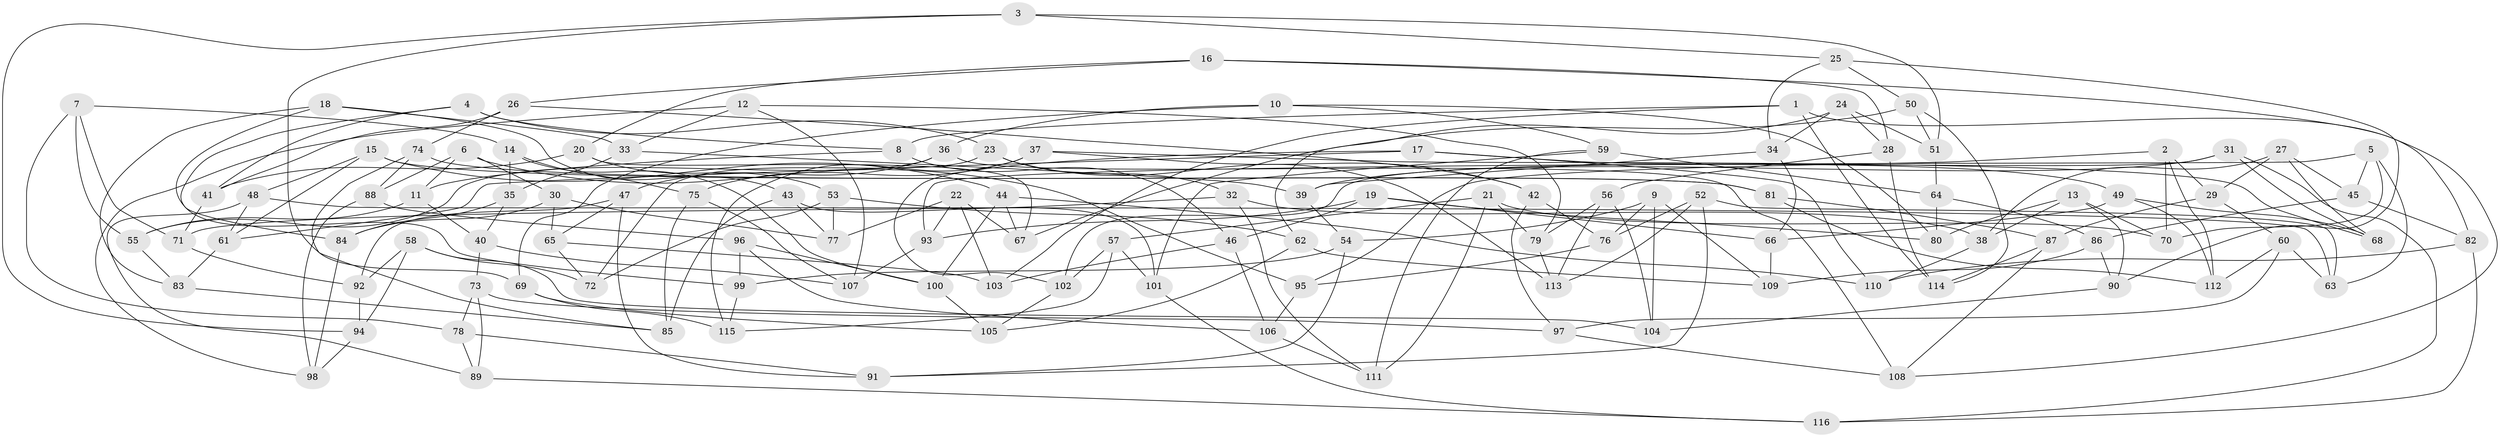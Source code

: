 // Generated by graph-tools (version 1.1) at 2025/03/03/09/25 03:03:06]
// undirected, 116 vertices, 232 edges
graph export_dot {
graph [start="1"]
  node [color=gray90,style=filled];
  1;
  2;
  3;
  4;
  5;
  6;
  7;
  8;
  9;
  10;
  11;
  12;
  13;
  14;
  15;
  16;
  17;
  18;
  19;
  20;
  21;
  22;
  23;
  24;
  25;
  26;
  27;
  28;
  29;
  30;
  31;
  32;
  33;
  34;
  35;
  36;
  37;
  38;
  39;
  40;
  41;
  42;
  43;
  44;
  45;
  46;
  47;
  48;
  49;
  50;
  51;
  52;
  53;
  54;
  55;
  56;
  57;
  58;
  59;
  60;
  61;
  62;
  63;
  64;
  65;
  66;
  67;
  68;
  69;
  70;
  71;
  72;
  73;
  74;
  75;
  76;
  77;
  78;
  79;
  80;
  81;
  82;
  83;
  84;
  85;
  86;
  87;
  88;
  89;
  90;
  91;
  92;
  93;
  94;
  95;
  96;
  97;
  98;
  99;
  100;
  101;
  102;
  103;
  104;
  105;
  106;
  107;
  108;
  109;
  110;
  111;
  112;
  113;
  114;
  115;
  116;
  1 -- 103;
  1 -- 8;
  1 -- 114;
  1 -- 108;
  2 -- 70;
  2 -- 112;
  2 -- 95;
  2 -- 29;
  3 -- 25;
  3 -- 51;
  3 -- 94;
  3 -- 69;
  4 -- 23;
  4 -- 41;
  4 -- 8;
  4 -- 84;
  5 -- 93;
  5 -- 63;
  5 -- 45;
  5 -- 70;
  6 -- 88;
  6 -- 30;
  6 -- 95;
  6 -- 11;
  7 -- 55;
  7 -- 78;
  7 -- 71;
  7 -- 14;
  8 -- 46;
  8 -- 11;
  9 -- 76;
  9 -- 54;
  9 -- 104;
  9 -- 109;
  10 -- 69;
  10 -- 59;
  10 -- 80;
  10 -- 36;
  11 -- 55;
  11 -- 40;
  12 -- 98;
  12 -- 79;
  12 -- 107;
  12 -- 33;
  13 -- 70;
  13 -- 80;
  13 -- 38;
  13 -- 90;
  14 -- 75;
  14 -- 35;
  14 -- 100;
  15 -- 61;
  15 -- 81;
  15 -- 44;
  15 -- 48;
  16 -- 82;
  16 -- 26;
  16 -- 28;
  16 -- 20;
  17 -- 49;
  17 -- 102;
  17 -- 110;
  17 -- 61;
  18 -- 99;
  18 -- 33;
  18 -- 43;
  18 -- 83;
  19 -- 66;
  19 -- 80;
  19 -- 93;
  19 -- 46;
  20 -- 67;
  20 -- 41;
  20 -- 53;
  21 -- 79;
  21 -- 111;
  21 -- 57;
  21 -- 70;
  22 -- 67;
  22 -- 93;
  22 -- 103;
  22 -- 77;
  23 -- 32;
  23 -- 72;
  23 -- 113;
  24 -- 28;
  24 -- 34;
  24 -- 62;
  24 -- 51;
  25 -- 90;
  25 -- 50;
  25 -- 34;
  26 -- 74;
  26 -- 41;
  26 -- 42;
  27 -- 29;
  27 -- 38;
  27 -- 68;
  27 -- 45;
  28 -- 114;
  28 -- 56;
  29 -- 60;
  29 -- 87;
  30 -- 77;
  30 -- 65;
  30 -- 84;
  31 -- 116;
  31 -- 39;
  31 -- 102;
  31 -- 68;
  32 -- 111;
  32 -- 38;
  32 -- 71;
  33 -- 39;
  33 -- 35;
  34 -- 39;
  34 -- 66;
  35 -- 84;
  35 -- 40;
  36 -- 108;
  36 -- 55;
  36 -- 47;
  37 -- 75;
  37 -- 115;
  37 -- 68;
  37 -- 42;
  38 -- 110;
  39 -- 54;
  40 -- 107;
  40 -- 73;
  41 -- 71;
  42 -- 97;
  42 -- 76;
  43 -- 101;
  43 -- 77;
  43 -- 85;
  44 -- 110;
  44 -- 100;
  44 -- 67;
  45 -- 86;
  45 -- 82;
  46 -- 103;
  46 -- 106;
  47 -- 92;
  47 -- 91;
  47 -- 65;
  48 -- 63;
  48 -- 61;
  48 -- 89;
  49 -- 112;
  49 -- 68;
  49 -- 66;
  50 -- 51;
  50 -- 67;
  50 -- 114;
  51 -- 64;
  52 -- 63;
  52 -- 91;
  52 -- 113;
  52 -- 76;
  53 -- 77;
  53 -- 62;
  53 -- 72;
  54 -- 99;
  54 -- 91;
  55 -- 83;
  56 -- 79;
  56 -- 104;
  56 -- 113;
  57 -- 101;
  57 -- 102;
  57 -- 115;
  58 -- 104;
  58 -- 94;
  58 -- 92;
  58 -- 72;
  59 -- 111;
  59 -- 101;
  59 -- 64;
  60 -- 112;
  60 -- 63;
  60 -- 97;
  61 -- 83;
  62 -- 105;
  62 -- 109;
  64 -- 80;
  64 -- 86;
  65 -- 72;
  65 -- 103;
  66 -- 109;
  69 -- 105;
  69 -- 115;
  71 -- 92;
  73 -- 89;
  73 -- 78;
  73 -- 97;
  74 -- 85;
  74 -- 88;
  74 -- 81;
  75 -- 107;
  75 -- 85;
  76 -- 95;
  78 -- 89;
  78 -- 91;
  79 -- 113;
  81 -- 112;
  81 -- 87;
  82 -- 116;
  82 -- 110;
  83 -- 85;
  84 -- 98;
  86 -- 90;
  86 -- 109;
  87 -- 108;
  87 -- 114;
  88 -- 98;
  88 -- 96;
  89 -- 116;
  90 -- 104;
  92 -- 94;
  93 -- 107;
  94 -- 98;
  95 -- 106;
  96 -- 99;
  96 -- 100;
  96 -- 106;
  97 -- 108;
  99 -- 115;
  100 -- 105;
  101 -- 116;
  102 -- 105;
  106 -- 111;
}
